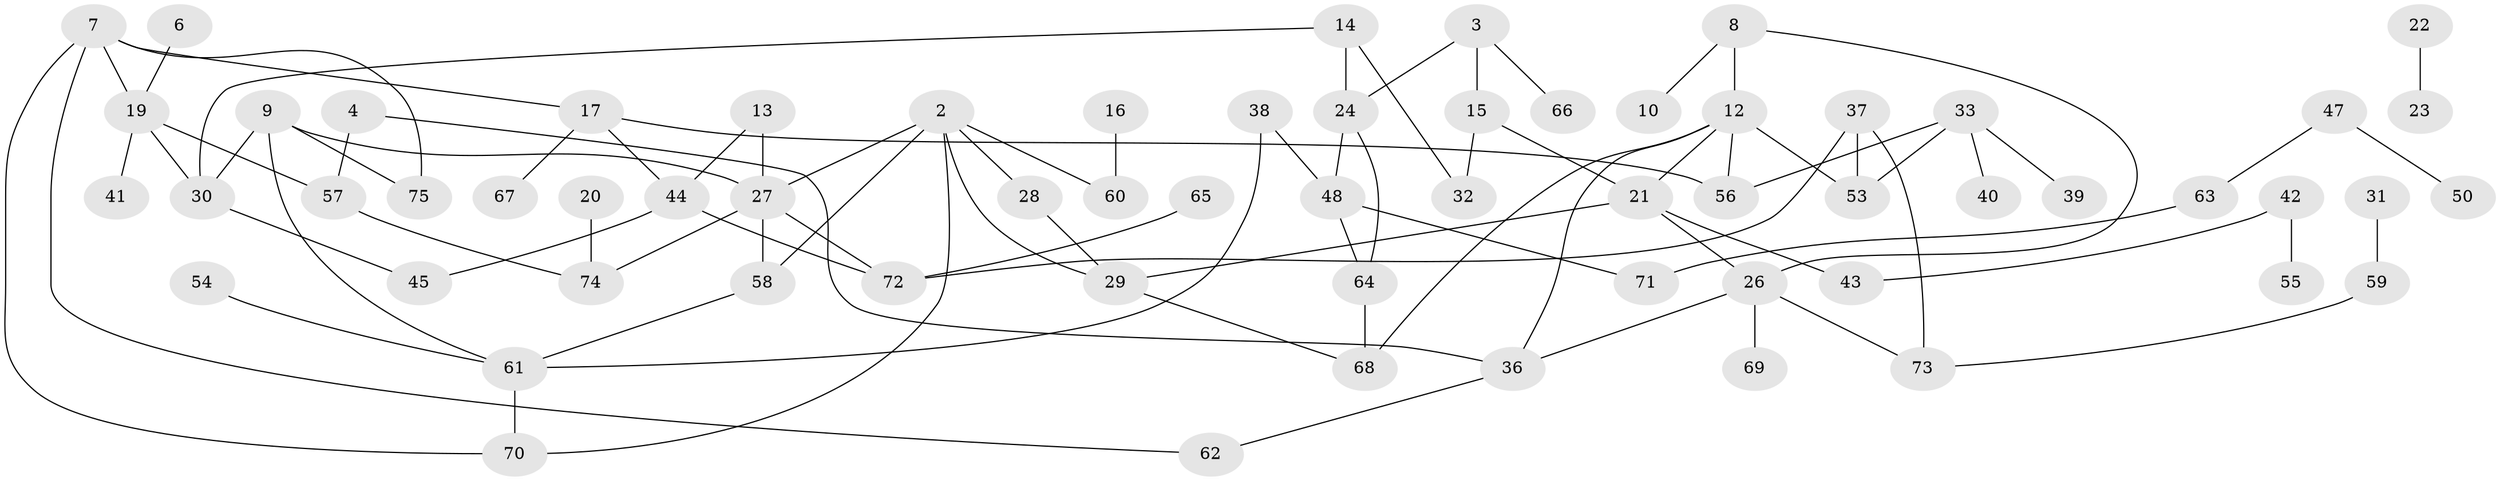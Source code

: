 // original degree distribution, {0: 0.09345794392523364, 6: 0.028037383177570093, 1: 0.2523364485981308, 5: 0.056074766355140186, 3: 0.17757009345794392, 2: 0.29906542056074764, 4: 0.09345794392523364}
// Generated by graph-tools (version 1.1) at 2025/48/03/04/25 22:48:34]
// undirected, 64 vertices, 86 edges
graph export_dot {
  node [color=gray90,style=filled];
  2;
  3;
  4;
  6;
  7;
  8;
  9;
  10;
  12;
  13;
  14;
  15;
  16;
  17;
  19;
  20;
  21;
  22;
  23;
  24;
  26;
  27;
  28;
  29;
  30;
  31;
  32;
  33;
  36;
  37;
  38;
  39;
  40;
  41;
  42;
  43;
  44;
  45;
  47;
  48;
  50;
  53;
  54;
  55;
  56;
  57;
  58;
  59;
  60;
  61;
  62;
  63;
  64;
  65;
  66;
  67;
  68;
  69;
  70;
  71;
  72;
  73;
  74;
  75;
  2 -- 27 [weight=1.0];
  2 -- 28 [weight=1.0];
  2 -- 29 [weight=1.0];
  2 -- 58 [weight=1.0];
  2 -- 60 [weight=1.0];
  2 -- 70 [weight=1.0];
  3 -- 15 [weight=1.0];
  3 -- 24 [weight=1.0];
  3 -- 66 [weight=1.0];
  4 -- 36 [weight=1.0];
  4 -- 57 [weight=1.0];
  6 -- 19 [weight=1.0];
  7 -- 17 [weight=1.0];
  7 -- 19 [weight=1.0];
  7 -- 62 [weight=1.0];
  7 -- 70 [weight=1.0];
  7 -- 75 [weight=1.0];
  8 -- 10 [weight=1.0];
  8 -- 12 [weight=1.0];
  8 -- 26 [weight=1.0];
  9 -- 27 [weight=1.0];
  9 -- 30 [weight=1.0];
  9 -- 61 [weight=1.0];
  9 -- 75 [weight=1.0];
  12 -- 21 [weight=1.0];
  12 -- 36 [weight=1.0];
  12 -- 53 [weight=1.0];
  12 -- 56 [weight=1.0];
  12 -- 68 [weight=1.0];
  13 -- 27 [weight=1.0];
  13 -- 44 [weight=1.0];
  14 -- 24 [weight=1.0];
  14 -- 30 [weight=1.0];
  14 -- 32 [weight=1.0];
  15 -- 21 [weight=1.0];
  15 -- 32 [weight=1.0];
  16 -- 60 [weight=1.0];
  17 -- 44 [weight=1.0];
  17 -- 56 [weight=1.0];
  17 -- 67 [weight=1.0];
  19 -- 30 [weight=1.0];
  19 -- 41 [weight=1.0];
  19 -- 57 [weight=1.0];
  20 -- 74 [weight=1.0];
  21 -- 26 [weight=1.0];
  21 -- 29 [weight=1.0];
  21 -- 43 [weight=1.0];
  22 -- 23 [weight=1.0];
  24 -- 48 [weight=1.0];
  24 -- 64 [weight=1.0];
  26 -- 36 [weight=1.0];
  26 -- 69 [weight=1.0];
  26 -- 73 [weight=1.0];
  27 -- 58 [weight=1.0];
  27 -- 72 [weight=1.0];
  27 -- 74 [weight=1.0];
  28 -- 29 [weight=1.0];
  29 -- 68 [weight=1.0];
  30 -- 45 [weight=1.0];
  31 -- 59 [weight=1.0];
  33 -- 39 [weight=1.0];
  33 -- 40 [weight=1.0];
  33 -- 53 [weight=1.0];
  33 -- 56 [weight=1.0];
  36 -- 62 [weight=1.0];
  37 -- 53 [weight=1.0];
  37 -- 72 [weight=1.0];
  37 -- 73 [weight=1.0];
  38 -- 48 [weight=1.0];
  38 -- 61 [weight=1.0];
  42 -- 43 [weight=1.0];
  42 -- 55 [weight=1.0];
  44 -- 45 [weight=1.0];
  44 -- 72 [weight=1.0];
  47 -- 50 [weight=1.0];
  47 -- 63 [weight=1.0];
  48 -- 64 [weight=1.0];
  48 -- 71 [weight=1.0];
  54 -- 61 [weight=1.0];
  57 -- 74 [weight=1.0];
  58 -- 61 [weight=1.0];
  59 -- 73 [weight=1.0];
  61 -- 70 [weight=1.0];
  63 -- 71 [weight=1.0];
  64 -- 68 [weight=1.0];
  65 -- 72 [weight=1.0];
}
